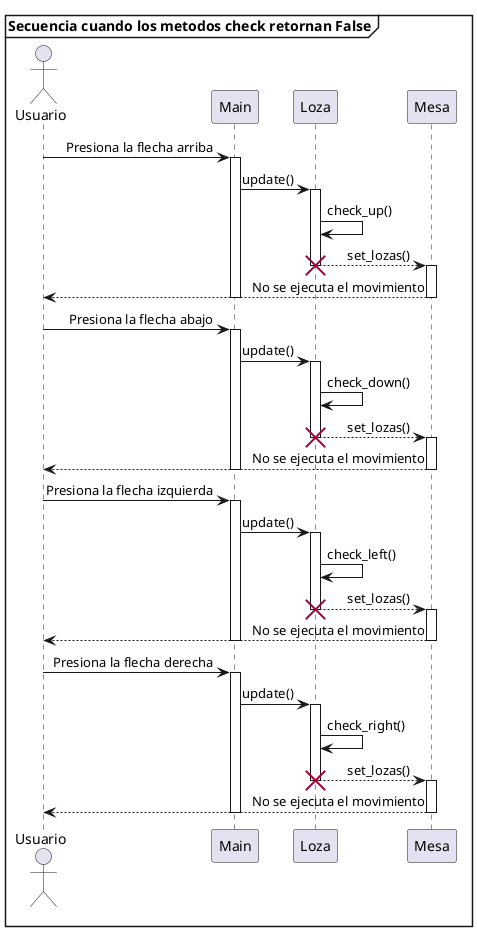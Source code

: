 @startuml Diagrama2
skinparam sequenceMessageAlign right
actor Usuario as user
user-> Main: Presiona la flecha arriba
activate Main
Main -> Loza : update()
activate Loza
Loza -> Loza: check_up()
Loza --> Mesa: set_lozas()
destroy Loza
activate Mesa
Mesa --> user: No se ejecuta el movimiento 
deactivate Mesa
deactivate Main

user-> Main: Presiona la flecha abajo
activate Main
Main -> Loza : update()
activate Loza
Loza -> Loza: check_down()
Loza --> Mesa: set_lozas()
destroy Loza
activate Mesa
Mesa --> user: No se ejecuta el movimiento 
deactivate Mesa
deactivate Main

user-> Main: Presiona la flecha izquierda
activate Main
Main -> Loza : update()
activate Loza
Loza -> Loza: check_left()
Loza --> Mesa: set_lozas()
destroy Loza
activate Mesa
Mesa --> user: No se ejecuta el movimiento 
deactivate Mesa
deactivate Main

user-> Main: Presiona la flecha derecha
activate Main
Main -> Loza : update()
activate Loza
Loza -> Loza: check_right()
Loza --> Mesa: set_lozas()
destroy Loza
activate Mesa
Mesa --> user: No se ejecuta el movimiento 
deactivate Mesa
deactivate Main

mainframe **Secuencia cuando los metodos check retornan False**

@enduml